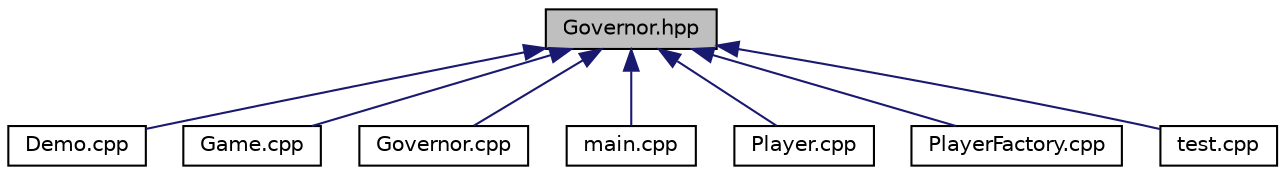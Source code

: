 digraph "Governor.hpp"
{
 // LATEX_PDF_SIZE
  edge [fontname="Helvetica",fontsize="10",labelfontname="Helvetica",labelfontsize="10"];
  node [fontname="Helvetica",fontsize="10",shape=record];
  Node1 [label="Governor.hpp",height=0.2,width=0.4,color="black", fillcolor="grey75", style="filled", fontcolor="black",tooltip=" "];
  Node1 -> Node2 [dir="back",color="midnightblue",fontsize="10",style="solid"];
  Node2 [label="Demo.cpp",height=0.2,width=0.4,color="black", fillcolor="white", style="filled",URL="$Demo_8cpp.html",tooltip=" "];
  Node1 -> Node3 [dir="back",color="midnightblue",fontsize="10",style="solid"];
  Node3 [label="Game.cpp",height=0.2,width=0.4,color="black", fillcolor="white", style="filled",URL="$Game_8cpp.html",tooltip=" "];
  Node1 -> Node4 [dir="back",color="midnightblue",fontsize="10",style="solid"];
  Node4 [label="Governor.cpp",height=0.2,width=0.4,color="black", fillcolor="white", style="filled",URL="$Governor_8cpp.html",tooltip=" "];
  Node1 -> Node5 [dir="back",color="midnightblue",fontsize="10",style="solid"];
  Node5 [label="main.cpp",height=0.2,width=0.4,color="black", fillcolor="white", style="filled",URL="$main_8cpp.html",tooltip=" "];
  Node1 -> Node6 [dir="back",color="midnightblue",fontsize="10",style="solid"];
  Node6 [label="Player.cpp",height=0.2,width=0.4,color="black", fillcolor="white", style="filled",URL="$Player_8cpp.html",tooltip=" "];
  Node1 -> Node7 [dir="back",color="midnightblue",fontsize="10",style="solid"];
  Node7 [label="PlayerFactory.cpp",height=0.2,width=0.4,color="black", fillcolor="white", style="filled",URL="$PlayerFactory_8cpp.html",tooltip=" "];
  Node1 -> Node8 [dir="back",color="midnightblue",fontsize="10",style="solid"];
  Node8 [label="test.cpp",height=0.2,width=0.4,color="black", fillcolor="white", style="filled",URL="$test_8cpp.html",tooltip=" "];
}
